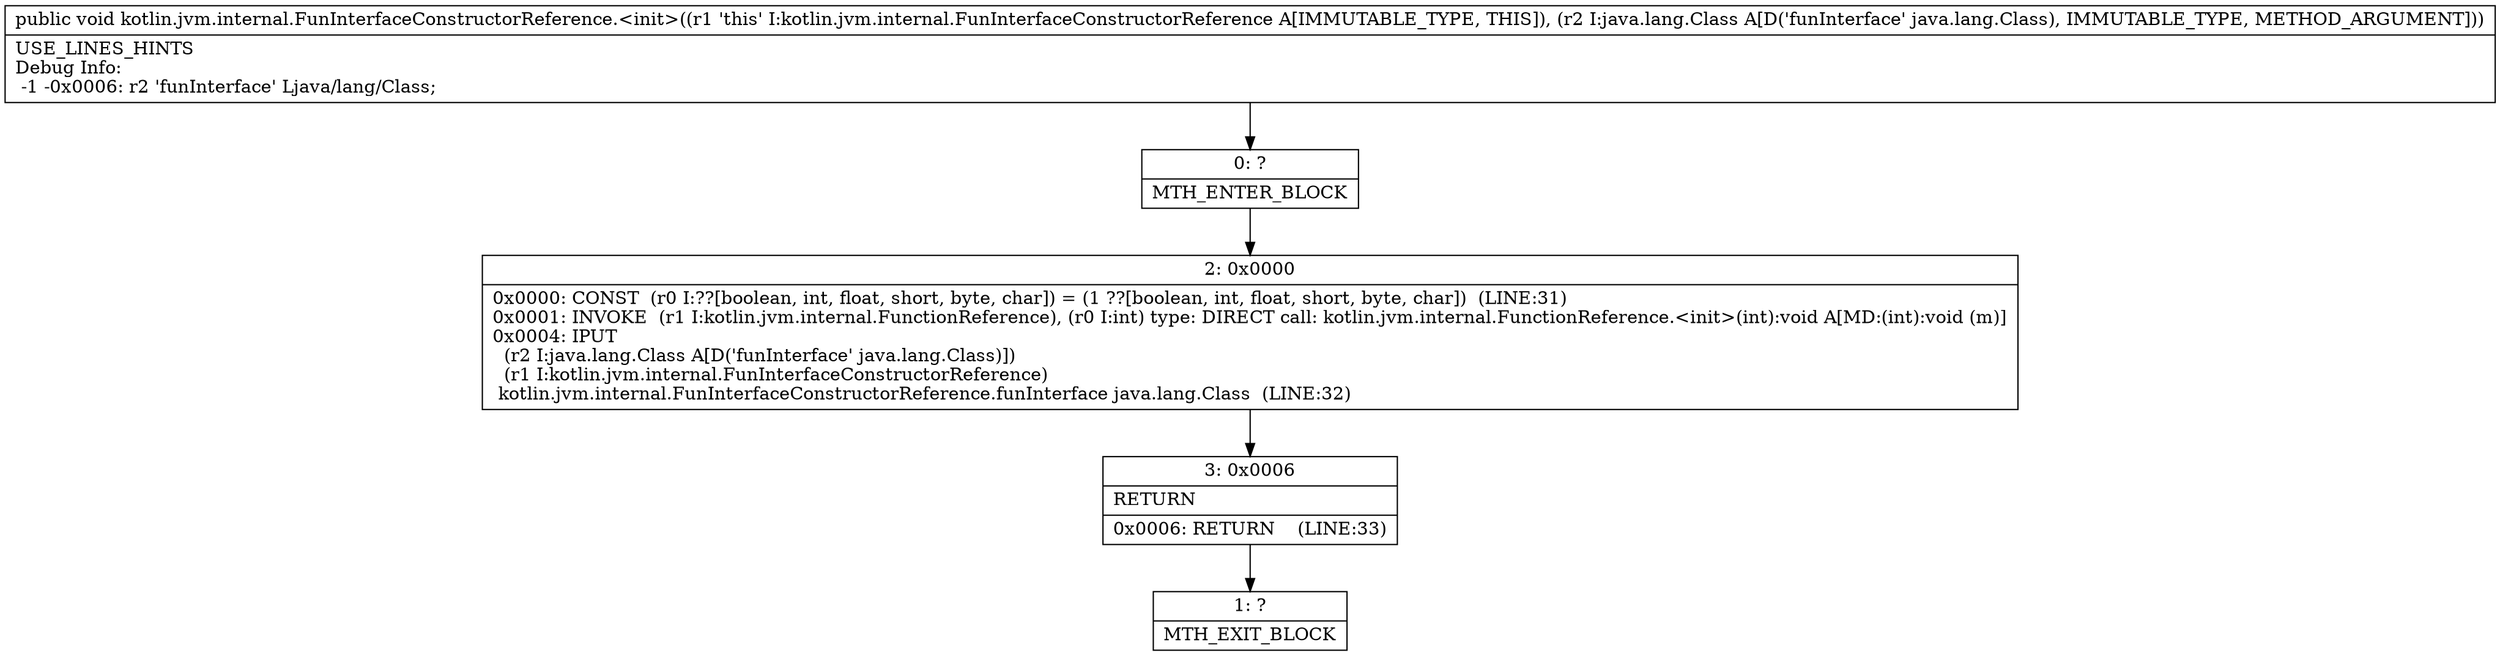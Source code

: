 digraph "CFG forkotlin.jvm.internal.FunInterfaceConstructorReference.\<init\>(Ljava\/lang\/Class;)V" {
Node_0 [shape=record,label="{0\:\ ?|MTH_ENTER_BLOCK\l}"];
Node_2 [shape=record,label="{2\:\ 0x0000|0x0000: CONST  (r0 I:??[boolean, int, float, short, byte, char]) = (1 ??[boolean, int, float, short, byte, char])  (LINE:31)\l0x0001: INVOKE  (r1 I:kotlin.jvm.internal.FunctionReference), (r0 I:int) type: DIRECT call: kotlin.jvm.internal.FunctionReference.\<init\>(int):void A[MD:(int):void (m)]\l0x0004: IPUT  \l  (r2 I:java.lang.Class A[D('funInterface' java.lang.Class)])\l  (r1 I:kotlin.jvm.internal.FunInterfaceConstructorReference)\l kotlin.jvm.internal.FunInterfaceConstructorReference.funInterface java.lang.Class  (LINE:32)\l}"];
Node_3 [shape=record,label="{3\:\ 0x0006|RETURN\l|0x0006: RETURN    (LINE:33)\l}"];
Node_1 [shape=record,label="{1\:\ ?|MTH_EXIT_BLOCK\l}"];
MethodNode[shape=record,label="{public void kotlin.jvm.internal.FunInterfaceConstructorReference.\<init\>((r1 'this' I:kotlin.jvm.internal.FunInterfaceConstructorReference A[IMMUTABLE_TYPE, THIS]), (r2 I:java.lang.Class A[D('funInterface' java.lang.Class), IMMUTABLE_TYPE, METHOD_ARGUMENT]))  | USE_LINES_HINTS\lDebug Info:\l  \-1 \-0x0006: r2 'funInterface' Ljava\/lang\/Class;\l}"];
MethodNode -> Node_0;Node_0 -> Node_2;
Node_2 -> Node_3;
Node_3 -> Node_1;
}

